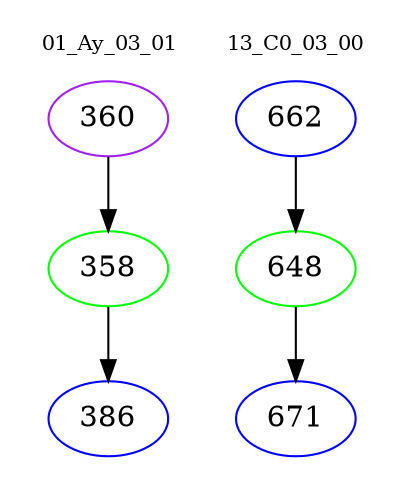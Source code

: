 digraph{
subgraph cluster_0 {
color = white
label = "01_Ay_03_01";
fontsize=10;
T0_360 [label="360", color="purple"]
T0_360 -> T0_358 [color="black"]
T0_358 [label="358", color="green"]
T0_358 -> T0_386 [color="black"]
T0_386 [label="386", color="blue"]
}
subgraph cluster_1 {
color = white
label = "13_C0_03_00";
fontsize=10;
T1_662 [label="662", color="blue"]
T1_662 -> T1_648 [color="black"]
T1_648 [label="648", color="green"]
T1_648 -> T1_671 [color="black"]
T1_671 [label="671", color="blue"]
}
}
